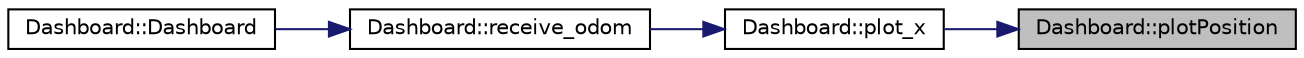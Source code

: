 digraph "Dashboard::plotPosition"
{
 // LATEX_PDF_SIZE
  edge [fontname="Helvetica",fontsize="10",labelfontname="Helvetica",labelfontsize="10"];
  node [fontname="Helvetica",fontsize="10",shape=record];
  rankdir="RL";
  Node1 [label="Dashboard::plotPosition",height=0.2,width=0.4,color="black", fillcolor="grey75", style="filled", fontcolor="black",tooltip="plotting a vehicle"];
  Node1 -> Node2 [dir="back",color="midnightblue",fontsize="10",style="solid",fontname="Helvetica"];
  Node2 [label="Dashboard::plot_x",height=0.2,width=0.4,color="black", fillcolor="white", style="filled",URL="$classDashboard.html#a809cd76a08281e6206d53a226463e663",tooltip=" "];
  Node2 -> Node3 [dir="back",color="midnightblue",fontsize="10",style="solid",fontname="Helvetica"];
  Node3 [label="Dashboard::receive_odom",height=0.2,width=0.4,color="black", fillcolor="white", style="filled",URL="$classDashboard.html#aa5ec1adc6b9b6530344249bc049792e5",tooltip=" "];
  Node3 -> Node4 [dir="back",color="midnightblue",fontsize="10",style="solid",fontname="Helvetica"];
  Node4 [label="Dashboard::Dashboard",height=0.2,width=0.4,color="black", fillcolor="white", style="filled",URL="$classDashboard.html#a0e6f5adac5375dd723e98c5e3a2ebb64",tooltip=" "];
}
